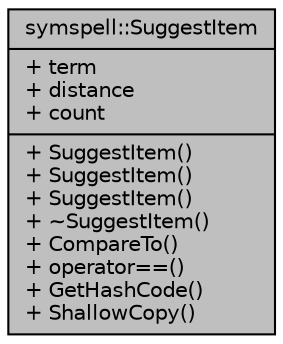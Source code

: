 digraph "symspell::SuggestItem"
{
 // LATEX_PDF_SIZE
  edge [fontname="Helvetica",fontsize="10",labelfontname="Helvetica",labelfontsize="10"];
  node [fontname="Helvetica",fontsize="10",shape=record];
  Node1 [label="{symspell::SuggestItem\n|+ term\l+ distance\l+ count\l|+ SuggestItem()\l+ SuggestItem()\l+ SuggestItem()\l+ ~SuggestItem()\l+ CompareTo()\l+ operator==()\l+ GetHashCode()\l+ ShallowCopy()\l}",height=0.2,width=0.4,color="black", fillcolor="grey75", style="filled", fontcolor="black",tooltip="SymSpell element."];
}
